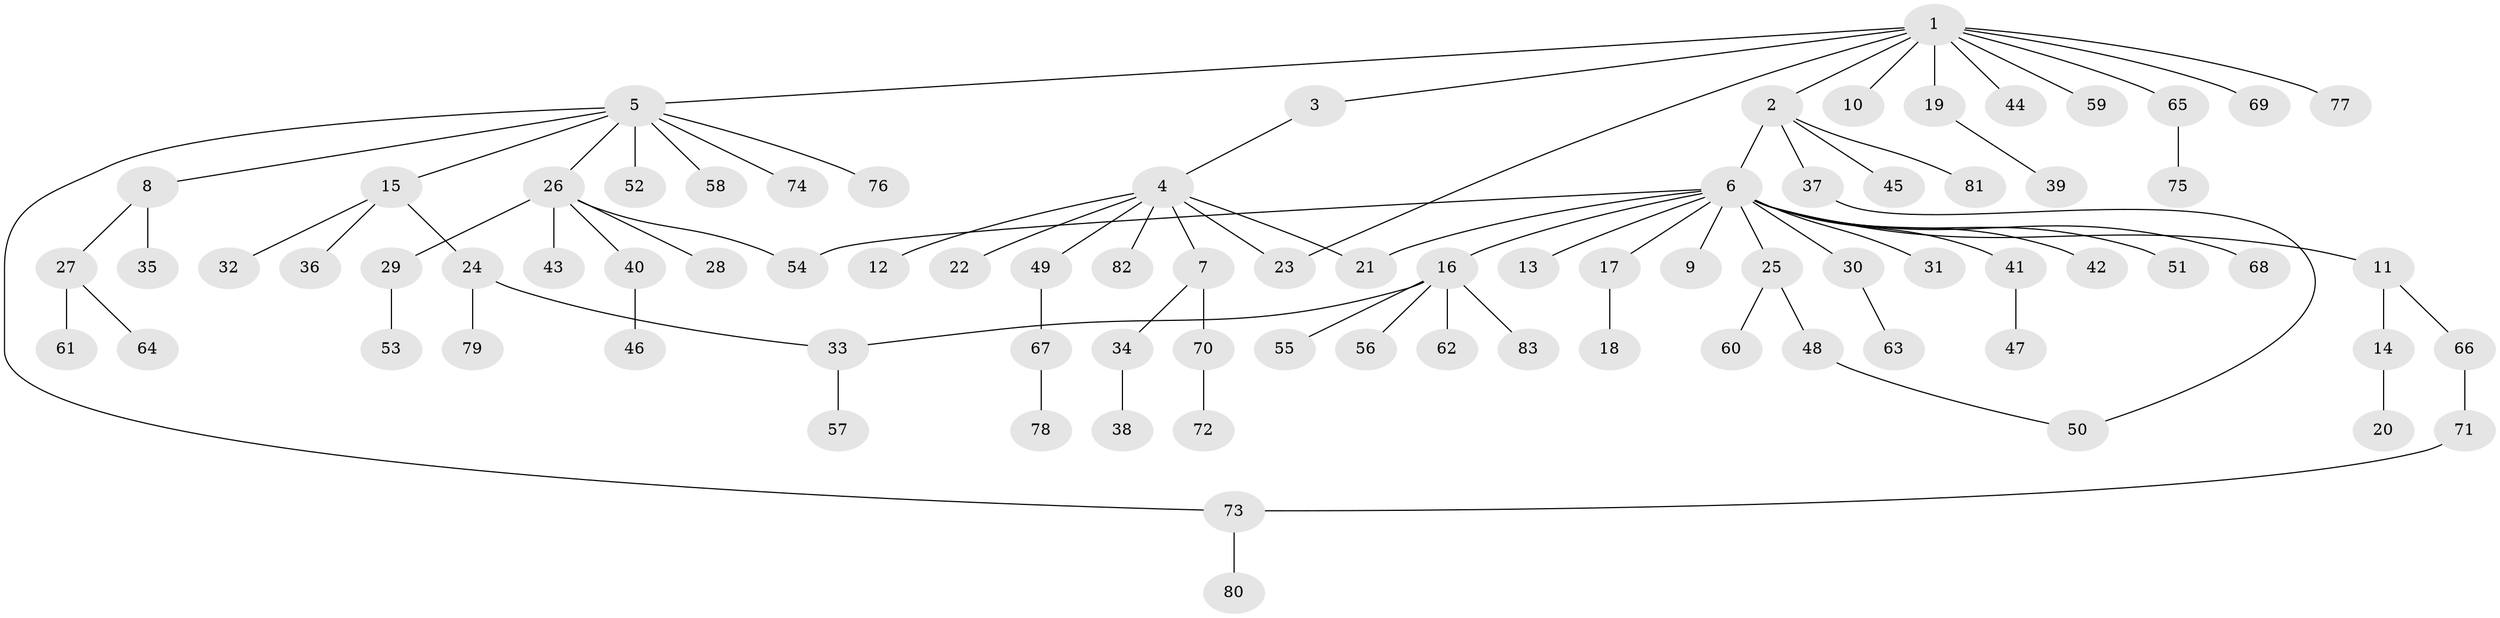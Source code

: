 // Generated by graph-tools (version 1.1) at 2025/11/02/27/25 16:11:13]
// undirected, 83 vertices, 88 edges
graph export_dot {
graph [start="1"]
  node [color=gray90,style=filled];
  1;
  2;
  3;
  4;
  5;
  6;
  7;
  8;
  9;
  10;
  11;
  12;
  13;
  14;
  15;
  16;
  17;
  18;
  19;
  20;
  21;
  22;
  23;
  24;
  25;
  26;
  27;
  28;
  29;
  30;
  31;
  32;
  33;
  34;
  35;
  36;
  37;
  38;
  39;
  40;
  41;
  42;
  43;
  44;
  45;
  46;
  47;
  48;
  49;
  50;
  51;
  52;
  53;
  54;
  55;
  56;
  57;
  58;
  59;
  60;
  61;
  62;
  63;
  64;
  65;
  66;
  67;
  68;
  69;
  70;
  71;
  72;
  73;
  74;
  75;
  76;
  77;
  78;
  79;
  80;
  81;
  82;
  83;
  1 -- 2;
  1 -- 3;
  1 -- 5;
  1 -- 10;
  1 -- 19;
  1 -- 23;
  1 -- 44;
  1 -- 59;
  1 -- 65;
  1 -- 69;
  1 -- 77;
  2 -- 6;
  2 -- 37;
  2 -- 45;
  2 -- 81;
  3 -- 4;
  4 -- 7;
  4 -- 12;
  4 -- 21;
  4 -- 22;
  4 -- 23;
  4 -- 49;
  4 -- 82;
  5 -- 8;
  5 -- 15;
  5 -- 26;
  5 -- 52;
  5 -- 58;
  5 -- 73;
  5 -- 74;
  5 -- 76;
  6 -- 9;
  6 -- 11;
  6 -- 13;
  6 -- 16;
  6 -- 17;
  6 -- 21;
  6 -- 25;
  6 -- 30;
  6 -- 31;
  6 -- 41;
  6 -- 42;
  6 -- 51;
  6 -- 54;
  6 -- 68;
  7 -- 34;
  7 -- 70;
  8 -- 27;
  8 -- 35;
  11 -- 14;
  11 -- 66;
  14 -- 20;
  15 -- 24;
  15 -- 32;
  15 -- 36;
  16 -- 33;
  16 -- 55;
  16 -- 56;
  16 -- 62;
  16 -- 83;
  17 -- 18;
  19 -- 39;
  24 -- 33;
  24 -- 79;
  25 -- 48;
  25 -- 60;
  26 -- 28;
  26 -- 29;
  26 -- 40;
  26 -- 43;
  26 -- 54;
  27 -- 61;
  27 -- 64;
  29 -- 53;
  30 -- 63;
  33 -- 57;
  34 -- 38;
  37 -- 50;
  40 -- 46;
  41 -- 47;
  48 -- 50;
  49 -- 67;
  65 -- 75;
  66 -- 71;
  67 -- 78;
  70 -- 72;
  71 -- 73;
  73 -- 80;
}
